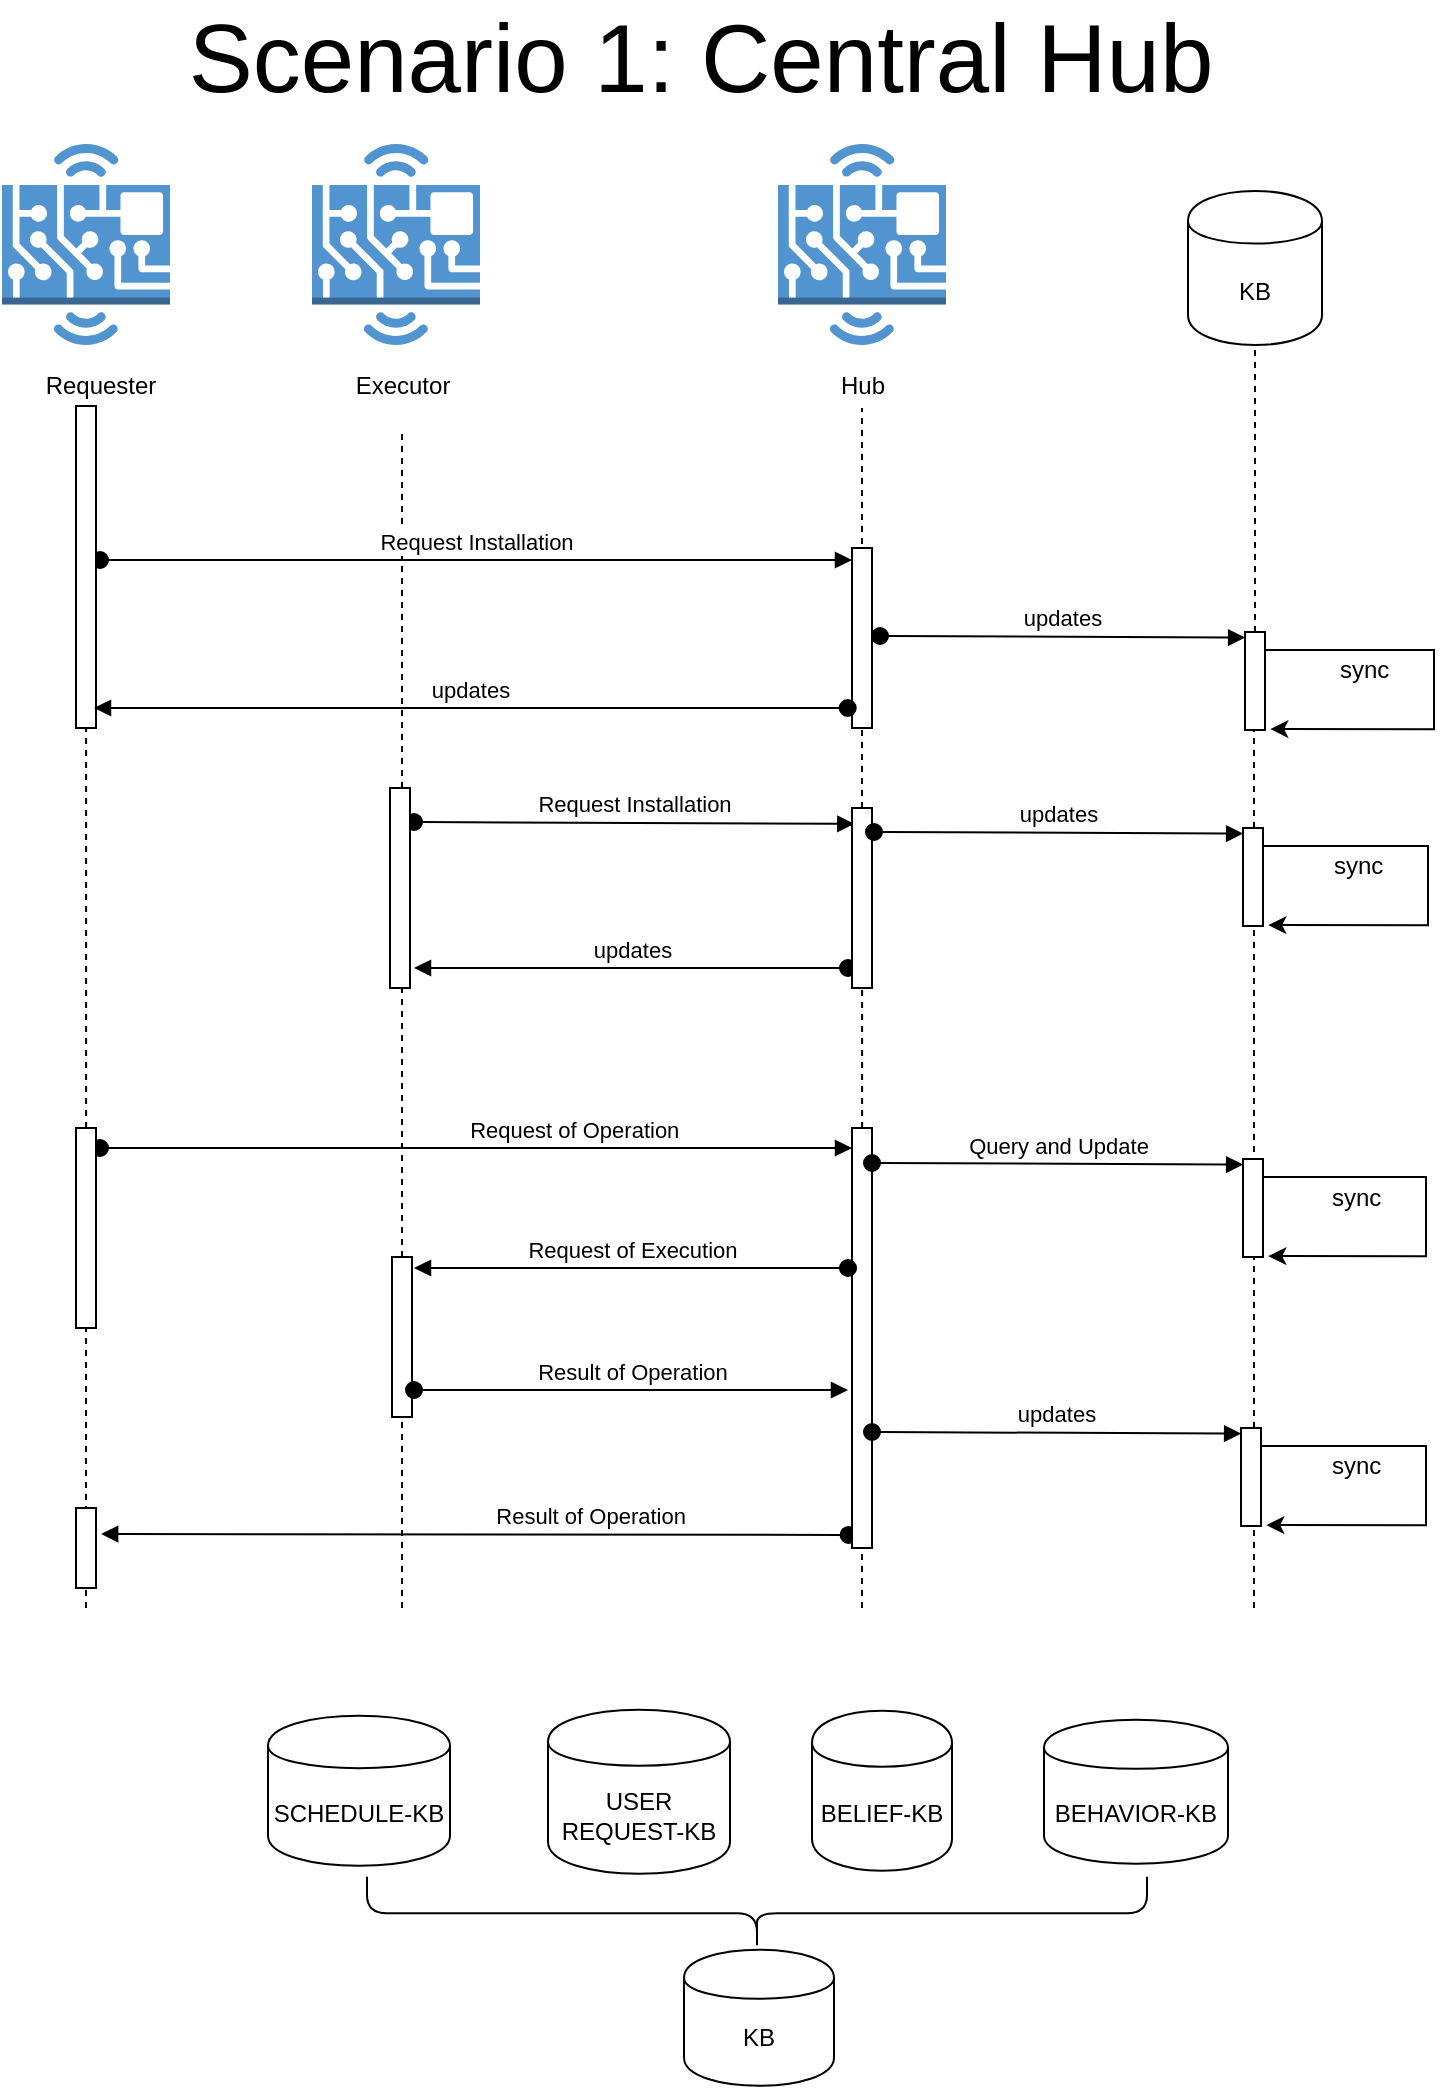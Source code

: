 <mxfile version="12.5.1" type="device"><diagram id="T2hIUBflQzfBGXfbi-hs" name="Page-1"><mxGraphModel dx="1657" dy="-180" grid="1" gridSize="10" guides="1" tooltips="1" connect="1" arrows="1" fold="1" page="1" pageScale="1" pageWidth="827" pageHeight="1169" math="0" shadow="0"><root><mxCell id="0"/><mxCell id="1" parent="0"/><mxCell id="dFIgdYPzuEVG4SOU6RNZ-36" value="&amp;nbsp; &amp;nbsp; &amp;nbsp; &amp;nbsp; &amp;nbsp; &amp;nbsp; &amp;nbsp; &amp;nbsp; &amp;nbsp; &amp;nbsp; &amp;nbsp; &amp;nbsp; &amp;nbsp; &amp;nbsp; &amp;nbsp; &amp;nbsp; &amp;nbsp; &amp;nbsp; &amp;nbsp; Result of Operation" style="html=1;verticalAlign=bottom;startArrow=oval;endArrow=block;startSize=8;exitX=-0.171;exitY=0.969;exitDx=0;exitDy=0;exitPerimeter=0;entryX=1.257;entryY=0.325;entryDx=0;entryDy=0;entryPerimeter=0;" edge="1" parent="1" source="dFIgdYPzuEVG4SOU6RNZ-21" target="dFIgdYPzuEVG4SOU6RNZ-37"><mxGeometry relative="1" as="geometry"><mxPoint x="440" y="2870" as="sourcePoint"/><mxPoint x="270" y="2803" as="targetPoint"/></mxGeometry></mxCell><mxCell id="dFIgdYPzuEVG4SOU6RNZ-28" value="" style="endArrow=none;dashed=1;html=1;" edge="1" parent="1" target="dFIgdYPzuEVG4SOU6RNZ-27"><mxGeometry width="50" height="50" relative="1" as="geometry"><mxPoint x="414" y="2840" as="sourcePoint"/><mxPoint x="414" y="2530" as="targetPoint"/></mxGeometry></mxCell><mxCell id="dFIgdYPzuEVG4SOU6RNZ-19" value="" style="endArrow=none;dashed=1;html=1;entryX=0.505;entryY=0.091;entryDx=0;entryDy=0;entryPerimeter=0;" edge="1" parent="1" target="dFIgdYPzuEVG4SOU6RNZ-18"><mxGeometry width="50" height="50" relative="1" as="geometry"><mxPoint x="256" y="2840" as="sourcePoint"/><mxPoint x="256.05" y="2395.459" as="targetPoint"/></mxGeometry></mxCell><mxCell id="dFIgdYPzuEVG4SOU6RNZ-22" value="" style="endArrow=none;dashed=1;html=1;entryX=0.505;entryY=0.091;entryDx=0;entryDy=0;entryPerimeter=0;" edge="1" parent="1" target="dFIgdYPzuEVG4SOU6RNZ-21"><mxGeometry width="50" height="50" relative="1" as="geometry"><mxPoint x="644" y="2840" as="sourcePoint"/><mxPoint x="644.05" y="2447.28" as="targetPoint"/></mxGeometry></mxCell><mxCell id="dFIgdYPzuEVG4SOU6RNZ-20" value="&amp;nbsp; &amp;nbsp; &amp;nbsp; &amp;nbsp; &amp;nbsp; &amp;nbsp; &amp;nbsp; &amp;nbsp; &amp;nbsp; &amp;nbsp; &amp;nbsp; &amp;nbsp; &amp;nbsp; &amp;nbsp; &amp;nbsp; &amp;nbsp; Request of Operation" style="html=1;verticalAlign=bottom;startArrow=oval;endArrow=block;startSize=8;" edge="1" parent="1"><mxGeometry relative="1" as="geometry"><mxPoint x="263" y="2610" as="sourcePoint"/><mxPoint x="639" y="2610" as="targetPoint"/></mxGeometry></mxCell><mxCell id="dFIgdYPzuEVG4SOU6RNZ-13" value="" style="endArrow=none;dashed=1;html=1;entryX=0.505;entryY=0.091;entryDx=0;entryDy=0;entryPerimeter=0;" edge="1" parent="1" source="dFIgdYPzuEVG4SOU6RNZ-21" target="dFIgdYPzuEVG4SOU6RNZ-7"><mxGeometry width="50" height="50" relative="1" as="geometry"><mxPoint x="644" y="2960" as="sourcePoint"/><mxPoint x="647.05" y="2443.64" as="targetPoint"/></mxGeometry></mxCell><mxCell id="k5VqKTw9xV7Kl5_1b2i_-7" value="" style="endArrow=none;dashed=1;html=1;" parent="1" edge="1"><mxGeometry width="50" height="50" relative="1" as="geometry"><mxPoint x="644" y="2440" as="sourcePoint"/><mxPoint x="644" y="2240" as="targetPoint"/></mxGeometry></mxCell><mxCell id="k5VqKTw9xV7Kl5_1b2i_-1" value="" style="endArrow=none;dashed=1;html=1;" parent="1" source="k5VqKTw9xV7Kl5_1b2i_-24" target="k5VqKTw9xV7Kl5_1b2i_-19" edge="1"><mxGeometry width="50" height="50" relative="1" as="geometry"><mxPoint x="840" y="2971" as="sourcePoint"/><mxPoint x="831.55" y="2481.64" as="targetPoint"/></mxGeometry></mxCell><mxCell id="k5VqKTw9xV7Kl5_1b2i_-2" value="" style="endArrow=none;dashed=1;html=1;entryX=0.505;entryY=0.091;entryDx=0;entryDy=0;entryPerimeter=0;" parent="1" edge="1" source="dFIgdYPzuEVG4SOU6RNZ-7"><mxGeometry width="50" height="50" relative="1" as="geometry"><mxPoint x="644.0" y="2960" as="sourcePoint"/><mxPoint x="647.05" y="2443.64" as="targetPoint"/></mxGeometry></mxCell><mxCell id="k5VqKTw9xV7Kl5_1b2i_-3" value="" style="endArrow=none;dashed=1;html=1;" parent="1" source="dFIgdYPzuEVG4SOU6RNZ-11" edge="1"><mxGeometry width="50" height="50" relative="1" as="geometry"><mxPoint x="414" y="2960" as="sourcePoint"/><mxPoint x="414" y="2250" as="targetPoint"/></mxGeometry></mxCell><mxCell id="k5VqKTw9xV7Kl5_1b2i_-4" value="" style="endArrow=none;dashed=1;html=1;entryX=0.505;entryY=0.091;entryDx=0;entryDy=0;entryPerimeter=0;" parent="1" edge="1" source="dFIgdYPzuEVG4SOU6RNZ-18"><mxGeometry width="50" height="50" relative="1" as="geometry"><mxPoint x="256" y="2950" as="sourcePoint"/><mxPoint x="256.05" y="2395.459" as="targetPoint"/></mxGeometry></mxCell><mxCell id="k5VqKTw9xV7Kl5_1b2i_-6" value="" style="endArrow=none;dashed=1;html=1;entryX=0.505;entryY=0.091;entryDx=0;entryDy=0;entryPerimeter=0;" parent="1" target="k5VqKTw9xV7Kl5_1b2i_-23" edge="1"><mxGeometry width="50" height="50" relative="1" as="geometry"><mxPoint x="256.05" y="2391" as="sourcePoint"/><mxPoint x="424" y="2240" as="targetPoint"/></mxGeometry></mxCell><mxCell id="k5VqKTw9xV7Kl5_1b2i_-9" value="BELIEF-KB" style="shape=cylinder;whiteSpace=wrap;html=1;boundedLbl=1;backgroundOutline=1;" parent="1" vertex="1"><mxGeometry x="619" y="2891.36" width="70" height="80" as="geometry"/></mxCell><mxCell id="k5VqKTw9xV7Kl5_1b2i_-11" value="BEHAVIOR-KB" style="shape=cylinder;whiteSpace=wrap;html=1;boundedLbl=1;backgroundOutline=1;" parent="1" vertex="1"><mxGeometry x="735" y="2895.86" width="92" height="72" as="geometry"/></mxCell><mxCell id="k5VqKTw9xV7Kl5_1b2i_-13" value="USER&lt;br&gt;REQUEST-KB" style="shape=cylinder;whiteSpace=wrap;html=1;boundedLbl=1;backgroundOutline=1;" parent="1" vertex="1"><mxGeometry x="487" y="2890.86" width="91" height="82" as="geometry"/></mxCell><mxCell id="k5VqKTw9xV7Kl5_1b2i_-16" value="SCHEDULE-KB" style="shape=cylinder;whiteSpace=wrap;html=1;boundedLbl=1;backgroundOutline=1;" parent="1" vertex="1"><mxGeometry x="347" y="2893.86" width="91" height="75" as="geometry"/></mxCell><mxCell id="k5VqKTw9xV7Kl5_1b2i_-18" value="" style="outlineConnect=0;dashed=0;verticalLabelPosition=bottom;verticalAlign=top;align=center;html=1;shape=mxgraph.aws3.hardware_board;fillColor=#5294CF;gradientColor=none;" parent="1" vertex="1"><mxGeometry x="214" y="2108" width="84" height="100.5" as="geometry"/></mxCell><mxCell id="k5VqKTw9xV7Kl5_1b2i_-19" value="KB" style="shape=cylinder;whiteSpace=wrap;html=1;boundedLbl=1;backgroundOutline=1;" parent="1" vertex="1"><mxGeometry x="807" y="2131.5" width="67" height="77" as="geometry"/></mxCell><mxCell id="k5VqKTw9xV7Kl5_1b2i_-21" value="" style="html=1;points=[];perimeter=orthogonalPerimeter;" parent="1" vertex="1"><mxGeometry x="639" y="2310" width="10" height="90" as="geometry"/></mxCell><mxCell id="k5VqKTw9xV7Kl5_1b2i_-22" value="Request Installation" style="html=1;verticalAlign=bottom;startArrow=oval;endArrow=block;startSize=8;" parent="1" edge="1"><mxGeometry relative="1" as="geometry"><mxPoint x="263" y="2316" as="sourcePoint"/><mxPoint x="639.0" y="2316" as="targetPoint"/></mxGeometry></mxCell><mxCell id="k5VqKTw9xV7Kl5_1b2i_-23" value="" style="html=1;points=[];perimeter=orthogonalPerimeter;" parent="1" vertex="1"><mxGeometry x="251" y="2239" width="10" height="161" as="geometry"/></mxCell><mxCell id="k5VqKTw9xV7Kl5_1b2i_-25" value="updates" style="html=1;verticalAlign=bottom;startArrow=oval;endArrow=block;startSize=8;entryX=0.007;entryY=0.057;entryDx=0;entryDy=0;entryPerimeter=0;" parent="1" edge="1" target="k5VqKTw9xV7Kl5_1b2i_-24"><mxGeometry relative="1" as="geometry"><mxPoint x="653" y="2354" as="sourcePoint"/><mxPoint x="823" y="2353" as="targetPoint"/></mxGeometry></mxCell><mxCell id="k5VqKTw9xV7Kl5_1b2i_-53" value="KB" style="shape=cylinder;whiteSpace=wrap;html=1;boundedLbl=1;backgroundOutline=1;" parent="1" vertex="1"><mxGeometry x="555" y="3010.86" width="75" height="68" as="geometry"/></mxCell><mxCell id="k5VqKTw9xV7Kl5_1b2i_-54" value="" style="shape=curlyBracket;whiteSpace=wrap;html=1;rounded=1;size=0.505;rotation=-90;" parent="1" vertex="1"><mxGeometry x="573" y="2797.86" width="37" height="390" as="geometry"/></mxCell><mxCell id="k5VqKTw9xV7Kl5_1b2i_-55" style="edgeStyle=orthogonalEdgeStyle;rounded=0;orthogonalLoop=1;jettySize=auto;html=1;entryX=1.264;entryY=0.991;entryDx=0;entryDy=0;entryPerimeter=0;" parent="1" source="k5VqKTw9xV7Kl5_1b2i_-24" edge="1" target="k5VqKTw9xV7Kl5_1b2i_-24"><mxGeometry relative="1" as="geometry"><Array as="points"><mxPoint x="930" y="2361"/><mxPoint x="930" y="2400"/></Array><mxPoint x="835" y="2389" as="targetPoint"/></mxGeometry></mxCell><mxCell id="k5VqKTw9xV7Kl5_1b2i_-56" value="sync" style="text;html=1;resizable=0;points=[];autosize=1;align=left;verticalAlign=top;spacingTop=-4;" parent="1" vertex="1"><mxGeometry x="880.5" y="2361" width="40" height="20" as="geometry"/></mxCell><mxCell id="dFIgdYPzuEVG4SOU6RNZ-1" value="" style="outlineConnect=0;dashed=0;verticalLabelPosition=bottom;verticalAlign=top;align=center;html=1;shape=mxgraph.aws3.hardware_board;fillColor=#5294CF;gradientColor=none;" vertex="1" parent="1"><mxGeometry x="369" y="2108" width="84" height="100.5" as="geometry"/></mxCell><mxCell id="dFIgdYPzuEVG4SOU6RNZ-2" value="" style="outlineConnect=0;dashed=0;verticalLabelPosition=bottom;verticalAlign=top;align=center;html=1;shape=mxgraph.aws3.hardware_board;fillColor=#5294CF;gradientColor=none;" vertex="1" parent="1"><mxGeometry x="602" y="2108" width="84" height="100.5" as="geometry"/></mxCell><mxCell id="dFIgdYPzuEVG4SOU6RNZ-3" value="Requester" style="text;html=1;align=center;verticalAlign=middle;resizable=0;points=[];autosize=1;" vertex="1" parent="1"><mxGeometry x="228" y="2219" width="70" height="20" as="geometry"/></mxCell><mxCell id="dFIgdYPzuEVG4SOU6RNZ-4" value="Executor" style="text;html=1;align=center;verticalAlign=middle;resizable=0;points=[];autosize=1;" vertex="1" parent="1"><mxGeometry x="384" y="2219" width="60" height="20" as="geometry"/></mxCell><mxCell id="dFIgdYPzuEVG4SOU6RNZ-5" value="Hub" style="text;html=1;align=center;verticalAlign=middle;resizable=0;points=[];autosize=1;" vertex="1" parent="1"><mxGeometry x="624" y="2219" width="40" height="20" as="geometry"/></mxCell><mxCell id="dFIgdYPzuEVG4SOU6RNZ-6" value="updates" style="html=1;verticalAlign=bottom;startArrow=oval;endArrow=block;startSize=8;exitX=1.133;exitY=1.05;exitDx=0;exitDy=0;exitPerimeter=0;" edge="1" parent="1"><mxGeometry relative="1" as="geometry"><mxPoint x="636.857" y="2390" as="sourcePoint"/><mxPoint x="260" y="2390" as="targetPoint"/></mxGeometry></mxCell><mxCell id="dFIgdYPzuEVG4SOU6RNZ-8" value="Request Installation" style="html=1;verticalAlign=bottom;startArrow=oval;endArrow=block;startSize=8;entryX=0.114;entryY=0.088;entryDx=0;entryDy=0;entryPerimeter=0;" edge="1" parent="1" target="dFIgdYPzuEVG4SOU6RNZ-7"><mxGeometry relative="1" as="geometry"><mxPoint x="420" y="2447" as="sourcePoint"/><mxPoint x="787" y="2446" as="targetPoint"/></mxGeometry></mxCell><mxCell id="dFIgdYPzuEVG4SOU6RNZ-9" value="updates" style="html=1;verticalAlign=bottom;startArrow=oval;endArrow=block;startSize=8;" edge="1" parent="1"><mxGeometry relative="1" as="geometry"><mxPoint x="637" y="2520" as="sourcePoint"/><mxPoint x="420" y="2520" as="targetPoint"/></mxGeometry></mxCell><mxCell id="k5VqKTw9xV7Kl5_1b2i_-24" value="" style="html=1;points=[];perimeter=orthogonalPerimeter;" parent="1" vertex="1"><mxGeometry x="835.5" y="2352" width="10" height="49" as="geometry"/></mxCell><mxCell id="dFIgdYPzuEVG4SOU6RNZ-10" value="" style="endArrow=none;dashed=1;html=1;" edge="1" parent="1" target="k5VqKTw9xV7Kl5_1b2i_-24"><mxGeometry width="50" height="50" relative="1" as="geometry"><mxPoint x="840" y="2840" as="sourcePoint"/><mxPoint x="840.476" y="2208.5" as="targetPoint"/></mxGeometry></mxCell><mxCell id="dFIgdYPzuEVG4SOU6RNZ-11" value="" style="html=1;points=[];perimeter=orthogonalPerimeter;" vertex="1" parent="1"><mxGeometry x="408" y="2430" width="10" height="100" as="geometry"/></mxCell><mxCell id="dFIgdYPzuEVG4SOU6RNZ-12" value="" style="endArrow=none;dashed=1;html=1;" edge="1" parent="1" source="dFIgdYPzuEVG4SOU6RNZ-27" target="dFIgdYPzuEVG4SOU6RNZ-11"><mxGeometry width="50" height="50" relative="1" as="geometry"><mxPoint x="414" y="2960" as="sourcePoint"/><mxPoint x="414" y="2250" as="targetPoint"/></mxGeometry></mxCell><mxCell id="dFIgdYPzuEVG4SOU6RNZ-7" value="" style="html=1;points=[];perimeter=orthogonalPerimeter;" vertex="1" parent="1"><mxGeometry x="639" y="2440" width="10" height="90" as="geometry"/></mxCell><mxCell id="dFIgdYPzuEVG4SOU6RNZ-14" value="updates" style="html=1;verticalAlign=bottom;startArrow=oval;endArrow=block;startSize=8;entryX=0.007;entryY=0.057;entryDx=0;entryDy=0;entryPerimeter=0;" edge="1" parent="1" target="dFIgdYPzuEVG4SOU6RNZ-17"><mxGeometry relative="1" as="geometry"><mxPoint x="650" y="2452" as="sourcePoint"/><mxPoint x="820" y="2451" as="targetPoint"/></mxGeometry></mxCell><mxCell id="dFIgdYPzuEVG4SOU6RNZ-15" style="edgeStyle=orthogonalEdgeStyle;rounded=0;orthogonalLoop=1;jettySize=auto;html=1;entryX=1.264;entryY=0.991;entryDx=0;entryDy=0;entryPerimeter=0;" edge="1" parent="1" source="dFIgdYPzuEVG4SOU6RNZ-17" target="dFIgdYPzuEVG4SOU6RNZ-17"><mxGeometry relative="1" as="geometry"><Array as="points"><mxPoint x="927" y="2459"/><mxPoint x="927" y="2498"/></Array><mxPoint x="832" y="2487" as="targetPoint"/></mxGeometry></mxCell><mxCell id="dFIgdYPzuEVG4SOU6RNZ-16" value="sync" style="text;html=1;resizable=0;points=[];autosize=1;align=left;verticalAlign=top;spacingTop=-4;" vertex="1" parent="1"><mxGeometry x="877.5" y="2459" width="40" height="20" as="geometry"/></mxCell><mxCell id="dFIgdYPzuEVG4SOU6RNZ-17" value="" style="html=1;points=[];perimeter=orthogonalPerimeter;" vertex="1" parent="1"><mxGeometry x="834.5" y="2450" width="10" height="49" as="geometry"/></mxCell><mxCell id="dFIgdYPzuEVG4SOU6RNZ-18" value="" style="html=1;points=[];perimeter=orthogonalPerimeter;" vertex="1" parent="1"><mxGeometry x="251" y="2600" width="10" height="100" as="geometry"/></mxCell><mxCell id="dFIgdYPzuEVG4SOU6RNZ-21" value="" style="html=1;points=[];perimeter=orthogonalPerimeter;" vertex="1" parent="1"><mxGeometry x="639" y="2600" width="10" height="210" as="geometry"/></mxCell><mxCell id="dFIgdYPzuEVG4SOU6RNZ-23" style="edgeStyle=orthogonalEdgeStyle;rounded=0;orthogonalLoop=1;jettySize=auto;html=1;entryX=1.264;entryY=0.991;entryDx=0;entryDy=0;entryPerimeter=0;" edge="1" source="dFIgdYPzuEVG4SOU6RNZ-25" target="dFIgdYPzuEVG4SOU6RNZ-25" parent="1"><mxGeometry relative="1" as="geometry"><Array as="points"><mxPoint x="926" y="2624.5"/><mxPoint x="926" y="2663.5"/></Array><mxPoint x="831" y="2652.5" as="targetPoint"/></mxGeometry></mxCell><mxCell id="dFIgdYPzuEVG4SOU6RNZ-24" value="sync" style="text;html=1;resizable=0;points=[];autosize=1;align=left;verticalAlign=top;spacingTop=-4;" vertex="1" parent="1"><mxGeometry x="876.5" y="2624.5" width="40" height="20" as="geometry"/></mxCell><mxCell id="dFIgdYPzuEVG4SOU6RNZ-25" value="" style="html=1;points=[];perimeter=orthogonalPerimeter;" vertex="1" parent="1"><mxGeometry x="834.5" y="2615.5" width="10" height="49" as="geometry"/></mxCell><mxCell id="dFIgdYPzuEVG4SOU6RNZ-26" value="Query and Update" style="html=1;verticalAlign=bottom;startArrow=oval;endArrow=block;startSize=8;entryX=0.007;entryY=0.057;entryDx=0;entryDy=0;entryPerimeter=0;" edge="1" target="dFIgdYPzuEVG4SOU6RNZ-25" parent="1"><mxGeometry relative="1" as="geometry"><mxPoint x="649" y="2617.5" as="sourcePoint"/><mxPoint x="819" y="2616.5" as="targetPoint"/></mxGeometry></mxCell><mxCell id="dFIgdYPzuEVG4SOU6RNZ-27" value="" style="html=1;points=[];perimeter=orthogonalPerimeter;" vertex="1" parent="1"><mxGeometry x="409" y="2664.5" width="10" height="80" as="geometry"/></mxCell><mxCell id="dFIgdYPzuEVG4SOU6RNZ-29" value="Request of Execution" style="html=1;verticalAlign=bottom;startArrow=oval;endArrow=block;startSize=8;" edge="1" parent="1"><mxGeometry relative="1" as="geometry"><mxPoint x="637" y="2670" as="sourcePoint"/><mxPoint x="420" y="2670" as="targetPoint"/></mxGeometry></mxCell><mxCell id="dFIgdYPzuEVG4SOU6RNZ-30" value="Result of Operation" style="html=1;verticalAlign=bottom;startArrow=oval;endArrow=block;startSize=8;" edge="1" parent="1"><mxGeometry relative="1" as="geometry"><mxPoint x="420" y="2731" as="sourcePoint"/><mxPoint x="637" y="2731" as="targetPoint"/></mxGeometry></mxCell><mxCell id="dFIgdYPzuEVG4SOU6RNZ-32" style="edgeStyle=orthogonalEdgeStyle;rounded=0;orthogonalLoop=1;jettySize=auto;html=1;entryX=1.264;entryY=0.991;entryDx=0;entryDy=0;entryPerimeter=0;" edge="1" source="dFIgdYPzuEVG4SOU6RNZ-34" target="dFIgdYPzuEVG4SOU6RNZ-34" parent="1"><mxGeometry relative="1" as="geometry"><Array as="points"><mxPoint x="926" y="2759"/><mxPoint x="926" y="2798"/></Array><mxPoint x="831" y="2787" as="targetPoint"/></mxGeometry></mxCell><mxCell id="dFIgdYPzuEVG4SOU6RNZ-33" value="sync" style="text;html=1;resizable=0;points=[];autosize=1;align=left;verticalAlign=top;spacingTop=-4;" vertex="1" parent="1"><mxGeometry x="876.5" y="2759" width="40" height="20" as="geometry"/></mxCell><mxCell id="dFIgdYPzuEVG4SOU6RNZ-34" value="" style="html=1;points=[];perimeter=orthogonalPerimeter;" vertex="1" parent="1"><mxGeometry x="833.5" y="2750" width="10" height="49" as="geometry"/></mxCell><mxCell id="dFIgdYPzuEVG4SOU6RNZ-35" value="updates" style="html=1;verticalAlign=bottom;startArrow=oval;endArrow=block;startSize=8;entryX=0.007;entryY=0.057;entryDx=0;entryDy=0;entryPerimeter=0;" edge="1" target="dFIgdYPzuEVG4SOU6RNZ-34" parent="1"><mxGeometry relative="1" as="geometry"><mxPoint x="649" y="2752" as="sourcePoint"/><mxPoint x="819" y="2751" as="targetPoint"/></mxGeometry></mxCell><mxCell id="dFIgdYPzuEVG4SOU6RNZ-37" value="" style="html=1;points=[];perimeter=orthogonalPerimeter;" vertex="1" parent="1"><mxGeometry x="251" y="2790" width="10" height="40" as="geometry"/></mxCell><mxCell id="dFIgdYPzuEVG4SOU6RNZ-40" value="&lt;font style=&quot;font-size: 48px&quot;&gt;Scenario 1: Central Hub&lt;/font&gt;" style="text;html=1;align=center;verticalAlign=middle;resizable=0;points=[];autosize=1;" vertex="1" parent="1"><mxGeometry x="298" y="2050" width="530" height="30" as="geometry"/></mxCell></root></mxGraphModel></diagram></mxfile>
